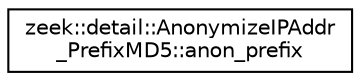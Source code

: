 digraph "Graphical Class Hierarchy"
{
 // LATEX_PDF_SIZE
  edge [fontname="Helvetica",fontsize="10",labelfontname="Helvetica",labelfontsize="10"];
  node [fontname="Helvetica",fontsize="10",shape=record];
  rankdir="LR";
  Node0 [label="zeek::detail::AnonymizeIPAddr\l_PrefixMD5::anon_prefix",height=0.2,width=0.4,color="black", fillcolor="white", style="filled",URL="$d4/d27/classzeek_1_1detail_1_1AnonymizeIPAddr__PrefixMD5.html#d0/d9e/structzeek_1_1detail_1_1AnonymizeIPAddr__PrefixMD5_1_1anon__prefix",tooltip=" "];
}
